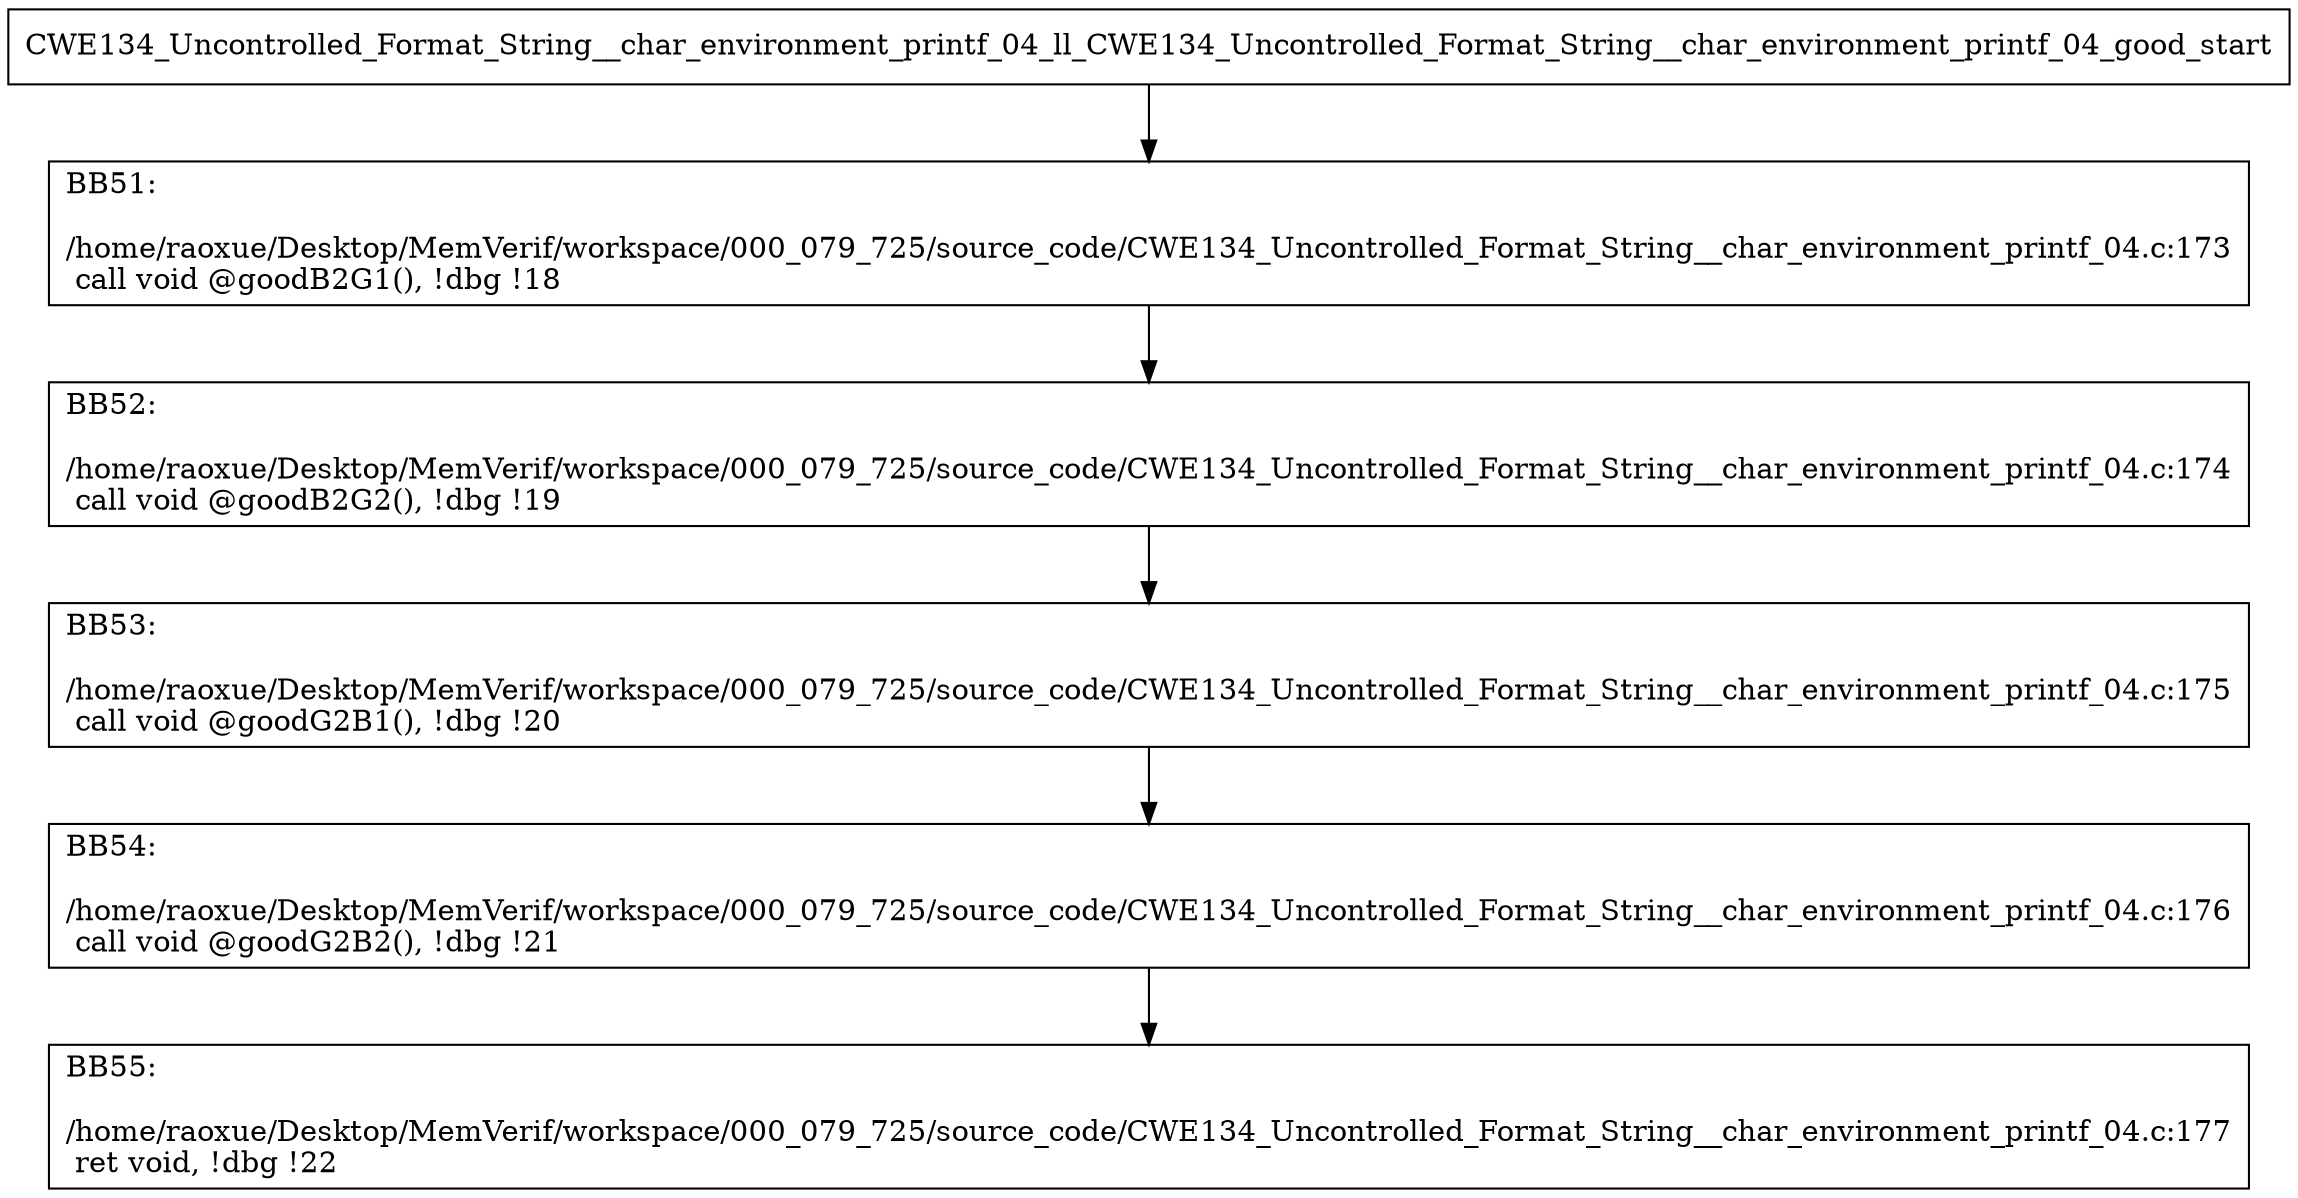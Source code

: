 digraph "CFG for'CWE134_Uncontrolled_Format_String__char_environment_printf_04_ll_CWE134_Uncontrolled_Format_String__char_environment_printf_04_good' function" {
	BBCWE134_Uncontrolled_Format_String__char_environment_printf_04_ll_CWE134_Uncontrolled_Format_String__char_environment_printf_04_good_start[shape=record,label="{CWE134_Uncontrolled_Format_String__char_environment_printf_04_ll_CWE134_Uncontrolled_Format_String__char_environment_printf_04_good_start}"];
	BBCWE134_Uncontrolled_Format_String__char_environment_printf_04_ll_CWE134_Uncontrolled_Format_String__char_environment_printf_04_good_start-> CWE134_Uncontrolled_Format_String__char_environment_printf_04_ll_CWE134_Uncontrolled_Format_String__char_environment_printf_04_goodBB51;
	CWE134_Uncontrolled_Format_String__char_environment_printf_04_ll_CWE134_Uncontrolled_Format_String__char_environment_printf_04_goodBB51 [shape=record, label="{BB51:\l\l/home/raoxue/Desktop/MemVerif/workspace/000_079_725/source_code/CWE134_Uncontrolled_Format_String__char_environment_printf_04.c:173\l
  call void @goodB2G1(), !dbg !18\l
}"];
	CWE134_Uncontrolled_Format_String__char_environment_printf_04_ll_CWE134_Uncontrolled_Format_String__char_environment_printf_04_goodBB51-> CWE134_Uncontrolled_Format_String__char_environment_printf_04_ll_CWE134_Uncontrolled_Format_String__char_environment_printf_04_goodBB52;
	CWE134_Uncontrolled_Format_String__char_environment_printf_04_ll_CWE134_Uncontrolled_Format_String__char_environment_printf_04_goodBB52 [shape=record, label="{BB52:\l\l/home/raoxue/Desktop/MemVerif/workspace/000_079_725/source_code/CWE134_Uncontrolled_Format_String__char_environment_printf_04.c:174\l
  call void @goodB2G2(), !dbg !19\l
}"];
	CWE134_Uncontrolled_Format_String__char_environment_printf_04_ll_CWE134_Uncontrolled_Format_String__char_environment_printf_04_goodBB52-> CWE134_Uncontrolled_Format_String__char_environment_printf_04_ll_CWE134_Uncontrolled_Format_String__char_environment_printf_04_goodBB53;
	CWE134_Uncontrolled_Format_String__char_environment_printf_04_ll_CWE134_Uncontrolled_Format_String__char_environment_printf_04_goodBB53 [shape=record, label="{BB53:\l\l/home/raoxue/Desktop/MemVerif/workspace/000_079_725/source_code/CWE134_Uncontrolled_Format_String__char_environment_printf_04.c:175\l
  call void @goodG2B1(), !dbg !20\l
}"];
	CWE134_Uncontrolled_Format_String__char_environment_printf_04_ll_CWE134_Uncontrolled_Format_String__char_environment_printf_04_goodBB53-> CWE134_Uncontrolled_Format_String__char_environment_printf_04_ll_CWE134_Uncontrolled_Format_String__char_environment_printf_04_goodBB54;
	CWE134_Uncontrolled_Format_String__char_environment_printf_04_ll_CWE134_Uncontrolled_Format_String__char_environment_printf_04_goodBB54 [shape=record, label="{BB54:\l\l/home/raoxue/Desktop/MemVerif/workspace/000_079_725/source_code/CWE134_Uncontrolled_Format_String__char_environment_printf_04.c:176\l
  call void @goodG2B2(), !dbg !21\l
}"];
	CWE134_Uncontrolled_Format_String__char_environment_printf_04_ll_CWE134_Uncontrolled_Format_String__char_environment_printf_04_goodBB54-> CWE134_Uncontrolled_Format_String__char_environment_printf_04_ll_CWE134_Uncontrolled_Format_String__char_environment_printf_04_goodBB55;
	CWE134_Uncontrolled_Format_String__char_environment_printf_04_ll_CWE134_Uncontrolled_Format_String__char_environment_printf_04_goodBB55 [shape=record, label="{BB55:\l\l/home/raoxue/Desktop/MemVerif/workspace/000_079_725/source_code/CWE134_Uncontrolled_Format_String__char_environment_printf_04.c:177\l
  ret void, !dbg !22\l
}"];
}

